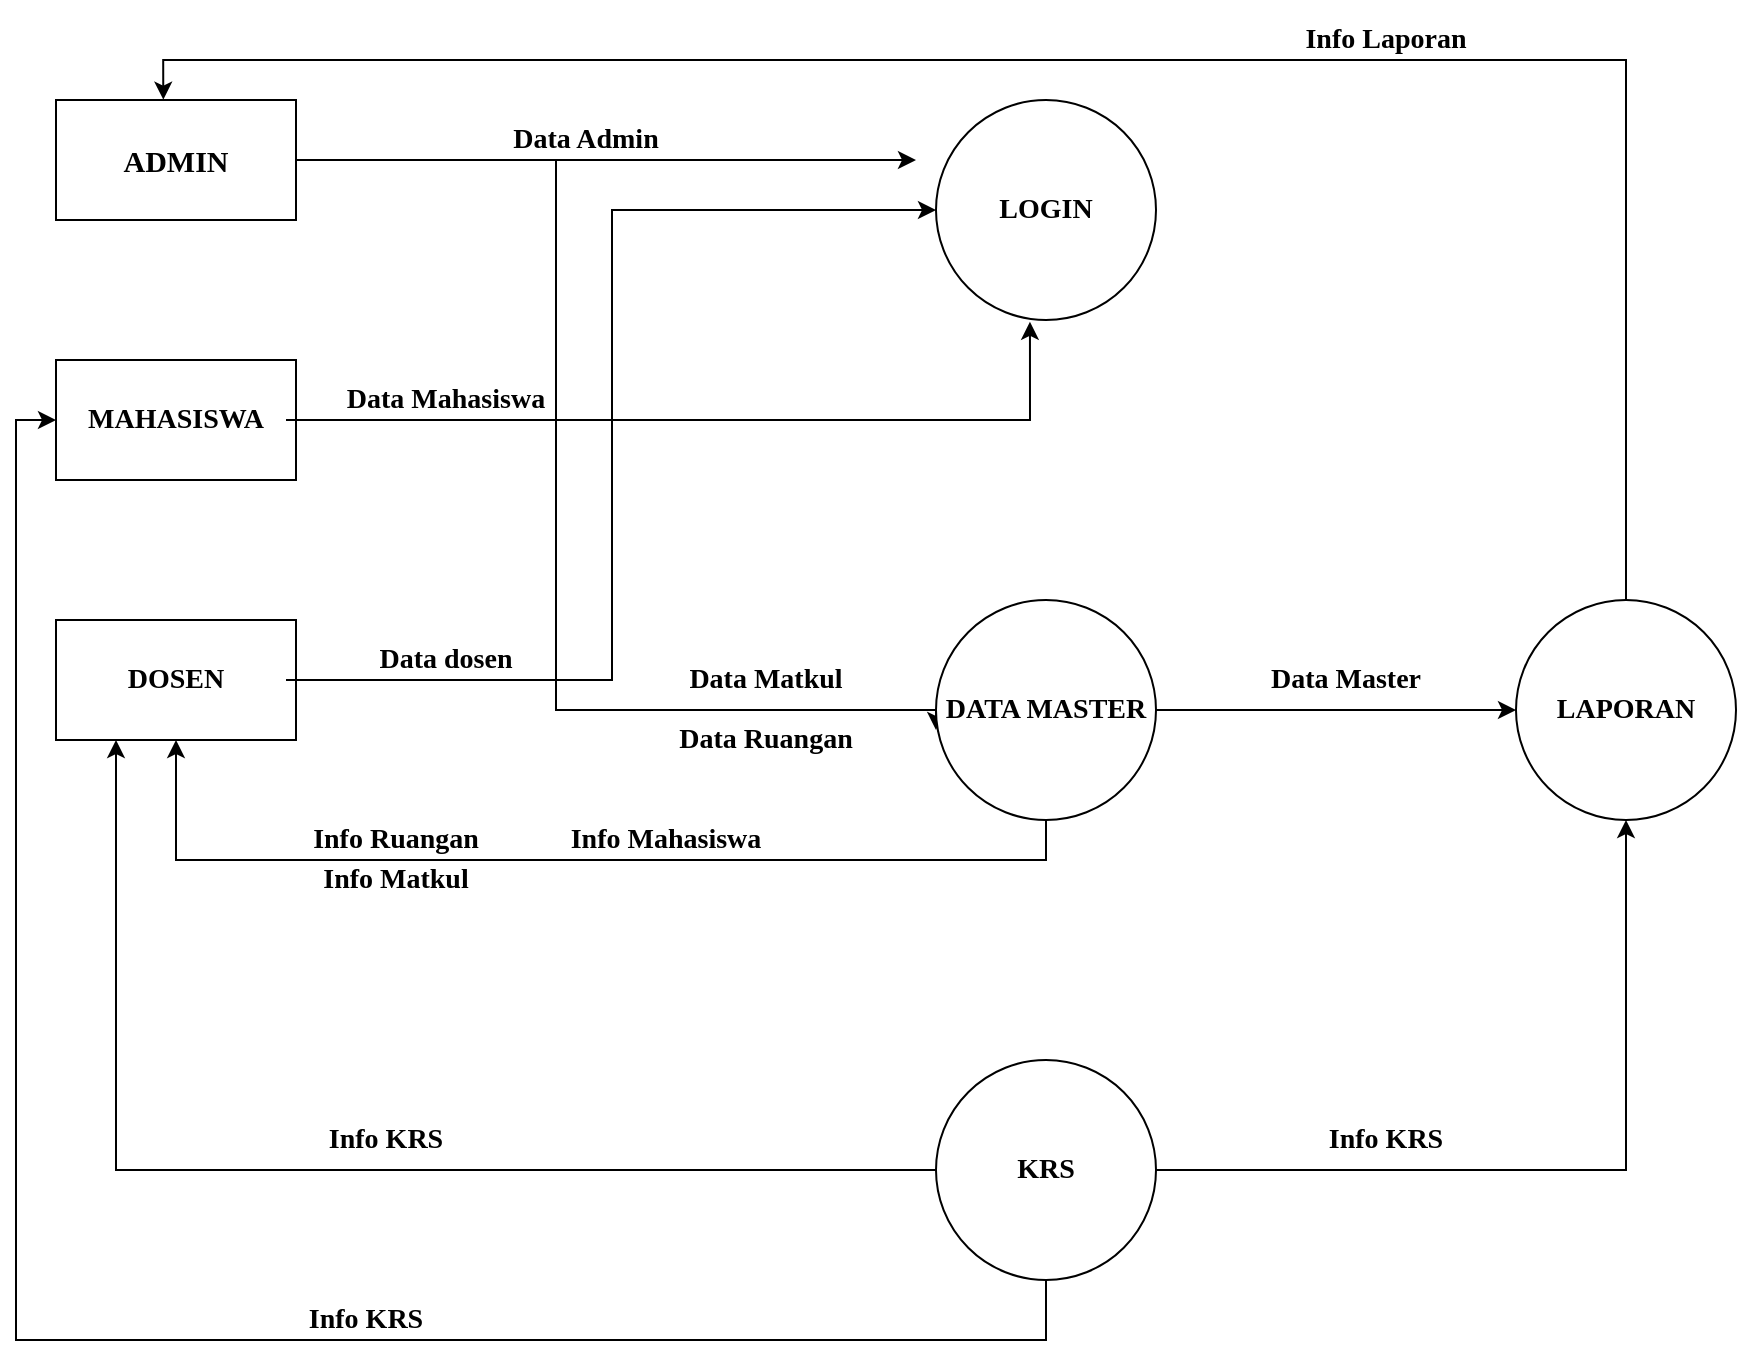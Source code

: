 <mxfile version="14.6.6" type="github">
  <diagram id="Xbjrep-5JKbBmMgt9TJJ" name="Page-1">
    <mxGraphModel dx="1019" dy="555" grid="1" gridSize="10" guides="1" tooltips="1" connect="1" arrows="1" fold="1" page="1" pageScale="1" pageWidth="1169" pageHeight="827" math="0" shadow="0">
      <root>
        <mxCell id="0" />
        <mxCell id="1" parent="0" />
        <mxCell id="1Ecb4Kxpxx0fhSs5LFk1-11" style="edgeStyle=orthogonalEdgeStyle;rounded=0;orthogonalLoop=1;jettySize=auto;html=1;" edge="1" parent="1" source="1Ecb4Kxpxx0fhSs5LFk1-2">
          <mxGeometry relative="1" as="geometry">
            <mxPoint x="510" y="90" as="targetPoint" />
          </mxGeometry>
        </mxCell>
        <mxCell id="1Ecb4Kxpxx0fhSs5LFk1-19" style="edgeStyle=orthogonalEdgeStyle;rounded=0;orthogonalLoop=1;jettySize=auto;html=1;entryX=0;entryY=0.75;entryDx=0;entryDy=0;" edge="1" parent="1" source="1Ecb4Kxpxx0fhSs5LFk1-2" target="1Ecb4Kxpxx0fhSs5LFk1-18">
          <mxGeometry relative="1" as="geometry">
            <Array as="points">
              <mxPoint x="330" y="90" />
              <mxPoint x="330" y="365" />
              <mxPoint x="520" y="365" />
            </Array>
          </mxGeometry>
        </mxCell>
        <mxCell id="1Ecb4Kxpxx0fhSs5LFk1-2" value="&lt;b&gt;&lt;font face=&quot;Times New Roman&quot; style=&quot;font-size: 15px&quot;&gt;ADMIN&lt;/font&gt;&lt;/b&gt;" style="rounded=0;whiteSpace=wrap;html=1;" vertex="1" parent="1">
          <mxGeometry x="80" y="60" width="120" height="60" as="geometry" />
        </mxCell>
        <mxCell id="1Ecb4Kxpxx0fhSs5LFk1-3" value="" style="rounded=0;whiteSpace=wrap;html=1;" vertex="1" parent="1">
          <mxGeometry x="80" y="190" width="120" height="60" as="geometry" />
        </mxCell>
        <mxCell id="1Ecb4Kxpxx0fhSs5LFk1-4" value="" style="rounded=0;whiteSpace=wrap;html=1;" vertex="1" parent="1">
          <mxGeometry x="80" y="320" width="120" height="60" as="geometry" />
        </mxCell>
        <mxCell id="1Ecb4Kxpxx0fhSs5LFk1-12" style="edgeStyle=orthogonalEdgeStyle;rounded=0;orthogonalLoop=1;jettySize=auto;html=1;entryX=0.427;entryY=1.008;entryDx=0;entryDy=0;entryPerimeter=0;" edge="1" parent="1" source="1Ecb4Kxpxx0fhSs5LFk1-6" target="1Ecb4Kxpxx0fhSs5LFk1-8">
          <mxGeometry relative="1" as="geometry" />
        </mxCell>
        <mxCell id="1Ecb4Kxpxx0fhSs5LFk1-6" value="&lt;b&gt;&lt;font face=&quot;Times New Roman&quot; style=&quot;font-size: 14px&quot;&gt;MAHASISWA&lt;/font&gt;&lt;/b&gt;" style="text;html=1;strokeColor=none;fillColor=none;align=center;verticalAlign=middle;whiteSpace=wrap;rounded=0;" vertex="1" parent="1">
          <mxGeometry x="85" y="200" width="110" height="40" as="geometry" />
        </mxCell>
        <mxCell id="1Ecb4Kxpxx0fhSs5LFk1-13" style="edgeStyle=orthogonalEdgeStyle;rounded=0;orthogonalLoop=1;jettySize=auto;html=1;entryX=0;entryY=0.5;entryDx=0;entryDy=0;" edge="1" parent="1" source="1Ecb4Kxpxx0fhSs5LFk1-7" target="1Ecb4Kxpxx0fhSs5LFk1-10">
          <mxGeometry relative="1" as="geometry">
            <Array as="points">
              <mxPoint x="358" y="350" />
              <mxPoint x="358" y="115" />
            </Array>
          </mxGeometry>
        </mxCell>
        <mxCell id="1Ecb4Kxpxx0fhSs5LFk1-7" value="&lt;b&gt;&lt;font face=&quot;Times New Roman&quot; style=&quot;font-size: 14px&quot;&gt;DOSEN&lt;/font&gt;&lt;/b&gt;" style="text;html=1;strokeColor=none;fillColor=none;align=center;verticalAlign=middle;whiteSpace=wrap;rounded=0;" vertex="1" parent="1">
          <mxGeometry x="85" y="330" width="110" height="40" as="geometry" />
        </mxCell>
        <mxCell id="1Ecb4Kxpxx0fhSs5LFk1-8" value="" style="ellipse;whiteSpace=wrap;html=1;aspect=fixed;" vertex="1" parent="1">
          <mxGeometry x="520" y="60" width="110" height="110" as="geometry" />
        </mxCell>
        <mxCell id="1Ecb4Kxpxx0fhSs5LFk1-10" value="&lt;b&gt;&lt;font face=&quot;Times New Roman&quot; style=&quot;font-size: 14px&quot;&gt;LOGIN&lt;/font&gt;&lt;/b&gt;" style="text;html=1;strokeColor=none;fillColor=none;align=center;verticalAlign=middle;whiteSpace=wrap;rounded=0;" vertex="1" parent="1">
          <mxGeometry x="520" y="95" width="110" height="40" as="geometry" />
        </mxCell>
        <mxCell id="1Ecb4Kxpxx0fhSs5LFk1-14" value="&lt;font face=&quot;Times New Roman&quot;&gt;&lt;span style=&quot;font-size: 14px&quot;&gt;&lt;b&gt;Data Admin&lt;/b&gt;&lt;/span&gt;&lt;/font&gt;" style="text;html=1;strokeColor=none;fillColor=none;align=center;verticalAlign=middle;whiteSpace=wrap;rounded=0;" vertex="1" parent="1">
          <mxGeometry x="290" y="60" width="110" height="40" as="geometry" />
        </mxCell>
        <mxCell id="1Ecb4Kxpxx0fhSs5LFk1-15" value="&lt;font face=&quot;Times New Roman&quot;&gt;&lt;span style=&quot;font-size: 14px&quot;&gt;&lt;b&gt;Data dosen&lt;/b&gt;&lt;/span&gt;&lt;/font&gt;" style="text;html=1;strokeColor=none;fillColor=none;align=center;verticalAlign=middle;whiteSpace=wrap;rounded=0;" vertex="1" parent="1">
          <mxGeometry x="220" y="320" width="110" height="40" as="geometry" />
        </mxCell>
        <mxCell id="1Ecb4Kxpxx0fhSs5LFk1-16" value="&lt;font face=&quot;Times New Roman&quot;&gt;&lt;span style=&quot;font-size: 14px&quot;&gt;&lt;b&gt;Data Mahasiswa&lt;/b&gt;&lt;/span&gt;&lt;/font&gt;" style="text;html=1;strokeColor=none;fillColor=none;align=center;verticalAlign=middle;whiteSpace=wrap;rounded=0;" vertex="1" parent="1">
          <mxGeometry x="220" y="190" width="110" height="40" as="geometry" />
        </mxCell>
        <mxCell id="1Ecb4Kxpxx0fhSs5LFk1-23" style="edgeStyle=orthogonalEdgeStyle;rounded=0;orthogonalLoop=1;jettySize=auto;html=1;entryX=0.5;entryY=1;entryDx=0;entryDy=0;" edge="1" parent="1" source="1Ecb4Kxpxx0fhSs5LFk1-17" target="1Ecb4Kxpxx0fhSs5LFk1-4">
          <mxGeometry relative="1" as="geometry">
            <Array as="points">
              <mxPoint x="575" y="440" />
              <mxPoint x="140" y="440" />
            </Array>
          </mxGeometry>
        </mxCell>
        <mxCell id="1Ecb4Kxpxx0fhSs5LFk1-17" value="" style="ellipse;whiteSpace=wrap;html=1;aspect=fixed;" vertex="1" parent="1">
          <mxGeometry x="520" y="310" width="110" height="110" as="geometry" />
        </mxCell>
        <mxCell id="1Ecb4Kxpxx0fhSs5LFk1-36" style="edgeStyle=orthogonalEdgeStyle;rounded=0;orthogonalLoop=1;jettySize=auto;html=1;entryX=0;entryY=0.5;entryDx=0;entryDy=0;" edge="1" parent="1" source="1Ecb4Kxpxx0fhSs5LFk1-18" target="1Ecb4Kxpxx0fhSs5LFk1-35">
          <mxGeometry relative="1" as="geometry" />
        </mxCell>
        <mxCell id="1Ecb4Kxpxx0fhSs5LFk1-18" value="&lt;b&gt;&lt;font face=&quot;Times New Roman&quot; style=&quot;font-size: 14px&quot;&gt;DATA MASTER&lt;/font&gt;&lt;/b&gt;" style="text;html=1;strokeColor=none;fillColor=none;align=center;verticalAlign=middle;whiteSpace=wrap;rounded=0;" vertex="1" parent="1">
          <mxGeometry x="520" y="345" width="110" height="40" as="geometry" />
        </mxCell>
        <mxCell id="1Ecb4Kxpxx0fhSs5LFk1-20" value="&lt;font face=&quot;Times New Roman&quot;&gt;&lt;span style=&quot;font-size: 14px&quot;&gt;&lt;b&gt;Data Matkul&lt;/b&gt;&lt;/span&gt;&lt;/font&gt;" style="text;html=1;strokeColor=none;fillColor=none;align=center;verticalAlign=middle;whiteSpace=wrap;rounded=0;" vertex="1" parent="1">
          <mxGeometry x="380" y="330" width="110" height="40" as="geometry" />
        </mxCell>
        <mxCell id="1Ecb4Kxpxx0fhSs5LFk1-21" value="&lt;font face=&quot;Times New Roman&quot;&gt;&lt;span style=&quot;font-size: 14px&quot;&gt;&lt;b&gt;Data Ruangan&lt;/b&gt;&lt;/span&gt;&lt;/font&gt;" style="text;html=1;strokeColor=none;fillColor=none;align=center;verticalAlign=middle;whiteSpace=wrap;rounded=0;" vertex="1" parent="1">
          <mxGeometry x="380" y="360" width="110" height="40" as="geometry" />
        </mxCell>
        <mxCell id="1Ecb4Kxpxx0fhSs5LFk1-24" value="&lt;font face=&quot;Times New Roman&quot;&gt;&lt;span style=&quot;font-size: 14px&quot;&gt;&lt;b&gt;Info Ruangan&lt;/b&gt;&lt;/span&gt;&lt;/font&gt;" style="text;html=1;strokeColor=none;fillColor=none;align=center;verticalAlign=middle;whiteSpace=wrap;rounded=0;" vertex="1" parent="1">
          <mxGeometry x="195" y="410" width="110" height="40" as="geometry" />
        </mxCell>
        <mxCell id="1Ecb4Kxpxx0fhSs5LFk1-25" value="&lt;font face=&quot;Times New Roman&quot;&gt;&lt;span style=&quot;font-size: 14px&quot;&gt;&lt;b&gt;Info Matkul&lt;/b&gt;&lt;/span&gt;&lt;/font&gt;" style="text;html=1;strokeColor=none;fillColor=none;align=center;verticalAlign=middle;whiteSpace=wrap;rounded=0;" vertex="1" parent="1">
          <mxGeometry x="195" y="430" width="110" height="40" as="geometry" />
        </mxCell>
        <mxCell id="1Ecb4Kxpxx0fhSs5LFk1-26" value="&lt;font face=&quot;Times New Roman&quot;&gt;&lt;span style=&quot;font-size: 14px&quot;&gt;&lt;b&gt;Info Mahasiswa&lt;/b&gt;&lt;/span&gt;&lt;/font&gt;" style="text;html=1;strokeColor=none;fillColor=none;align=center;verticalAlign=middle;whiteSpace=wrap;rounded=0;" vertex="1" parent="1">
          <mxGeometry x="330" y="410" width="110" height="40" as="geometry" />
        </mxCell>
        <mxCell id="1Ecb4Kxpxx0fhSs5LFk1-31" style="edgeStyle=orthogonalEdgeStyle;rounded=0;orthogonalLoop=1;jettySize=auto;html=1;entryX=0;entryY=0.5;entryDx=0;entryDy=0;" edge="1" parent="1" source="1Ecb4Kxpxx0fhSs5LFk1-28" target="1Ecb4Kxpxx0fhSs5LFk1-3">
          <mxGeometry relative="1" as="geometry">
            <Array as="points">
              <mxPoint x="575" y="680" />
              <mxPoint x="60" y="680" />
              <mxPoint x="60" y="220" />
            </Array>
          </mxGeometry>
        </mxCell>
        <mxCell id="1Ecb4Kxpxx0fhSs5LFk1-28" value="" style="ellipse;whiteSpace=wrap;html=1;aspect=fixed;" vertex="1" parent="1">
          <mxGeometry x="520" y="540" width="110" height="110" as="geometry" />
        </mxCell>
        <mxCell id="1Ecb4Kxpxx0fhSs5LFk1-30" style="edgeStyle=orthogonalEdgeStyle;rounded=0;orthogonalLoop=1;jettySize=auto;html=1;entryX=0.25;entryY=1;entryDx=0;entryDy=0;" edge="1" parent="1" source="1Ecb4Kxpxx0fhSs5LFk1-29" target="1Ecb4Kxpxx0fhSs5LFk1-4">
          <mxGeometry relative="1" as="geometry" />
        </mxCell>
        <mxCell id="1Ecb4Kxpxx0fhSs5LFk1-37" style="edgeStyle=orthogonalEdgeStyle;rounded=0;orthogonalLoop=1;jettySize=auto;html=1;entryX=0.5;entryY=1;entryDx=0;entryDy=0;" edge="1" parent="1" source="1Ecb4Kxpxx0fhSs5LFk1-29" target="1Ecb4Kxpxx0fhSs5LFk1-34">
          <mxGeometry relative="1" as="geometry" />
        </mxCell>
        <mxCell id="1Ecb4Kxpxx0fhSs5LFk1-29" value="&lt;b&gt;&lt;font face=&quot;Times New Roman&quot; style=&quot;font-size: 14px&quot;&gt;KRS&lt;/font&gt;&lt;/b&gt;" style="text;html=1;strokeColor=none;fillColor=none;align=center;verticalAlign=middle;whiteSpace=wrap;rounded=0;" vertex="1" parent="1">
          <mxGeometry x="520" y="575" width="110" height="40" as="geometry" />
        </mxCell>
        <mxCell id="1Ecb4Kxpxx0fhSs5LFk1-32" value="&lt;font face=&quot;Times New Roman&quot;&gt;&lt;span style=&quot;font-size: 14px&quot;&gt;&lt;b&gt;Info KRS&lt;/b&gt;&lt;/span&gt;&lt;/font&gt;" style="text;html=1;strokeColor=none;fillColor=none;align=center;verticalAlign=middle;whiteSpace=wrap;rounded=0;" vertex="1" parent="1">
          <mxGeometry x="190" y="560" width="110" height="40" as="geometry" />
        </mxCell>
        <mxCell id="1Ecb4Kxpxx0fhSs5LFk1-33" value="&lt;font face=&quot;Times New Roman&quot;&gt;&lt;span style=&quot;font-size: 14px&quot;&gt;&lt;b&gt;Info KRS&lt;/b&gt;&lt;/span&gt;&lt;/font&gt;" style="text;html=1;strokeColor=none;fillColor=none;align=center;verticalAlign=middle;whiteSpace=wrap;rounded=0;" vertex="1" parent="1">
          <mxGeometry x="180" y="650" width="110" height="40" as="geometry" />
        </mxCell>
        <mxCell id="1Ecb4Kxpxx0fhSs5LFk1-38" style="edgeStyle=orthogonalEdgeStyle;rounded=0;orthogonalLoop=1;jettySize=auto;html=1;entryX=0.447;entryY=-0.003;entryDx=0;entryDy=0;entryPerimeter=0;" edge="1" parent="1" source="1Ecb4Kxpxx0fhSs5LFk1-34" target="1Ecb4Kxpxx0fhSs5LFk1-2">
          <mxGeometry relative="1" as="geometry">
            <Array as="points">
              <mxPoint x="865" y="40" />
              <mxPoint x="134" y="40" />
            </Array>
          </mxGeometry>
        </mxCell>
        <mxCell id="1Ecb4Kxpxx0fhSs5LFk1-34" value="" style="ellipse;whiteSpace=wrap;html=1;aspect=fixed;" vertex="1" parent="1">
          <mxGeometry x="810" y="310" width="110" height="110" as="geometry" />
        </mxCell>
        <mxCell id="1Ecb4Kxpxx0fhSs5LFk1-35" value="&lt;font face=&quot;Times New Roman&quot;&gt;&lt;span style=&quot;font-size: 14px&quot;&gt;&lt;b&gt;LAPORAN&lt;/b&gt;&lt;/span&gt;&lt;/font&gt;" style="text;html=1;strokeColor=none;fillColor=none;align=center;verticalAlign=middle;whiteSpace=wrap;rounded=0;" vertex="1" parent="1">
          <mxGeometry x="810" y="345" width="110" height="40" as="geometry" />
        </mxCell>
        <mxCell id="1Ecb4Kxpxx0fhSs5LFk1-39" value="&lt;font face=&quot;Times New Roman&quot;&gt;&lt;span style=&quot;font-size: 14px&quot;&gt;&lt;b&gt;Data Master&lt;/b&gt;&lt;/span&gt;&lt;/font&gt;" style="text;html=1;strokeColor=none;fillColor=none;align=center;verticalAlign=middle;whiteSpace=wrap;rounded=0;" vertex="1" parent="1">
          <mxGeometry x="670" y="330" width="110" height="40" as="geometry" />
        </mxCell>
        <mxCell id="1Ecb4Kxpxx0fhSs5LFk1-40" value="&lt;font face=&quot;Times New Roman&quot;&gt;&lt;span style=&quot;font-size: 14px&quot;&gt;&lt;b&gt;Info KRS&lt;/b&gt;&lt;/span&gt;&lt;/font&gt;" style="text;html=1;strokeColor=none;fillColor=none;align=center;verticalAlign=middle;whiteSpace=wrap;rounded=0;" vertex="1" parent="1">
          <mxGeometry x="690" y="560" width="110" height="40" as="geometry" />
        </mxCell>
        <mxCell id="1Ecb4Kxpxx0fhSs5LFk1-41" value="&lt;font face=&quot;Times New Roman&quot;&gt;&lt;span style=&quot;font-size: 14px&quot;&gt;&lt;b&gt;Info Laporan&lt;/b&gt;&lt;/span&gt;&lt;/font&gt;" style="text;html=1;strokeColor=none;fillColor=none;align=center;verticalAlign=middle;whiteSpace=wrap;rounded=0;" vertex="1" parent="1">
          <mxGeometry x="690" y="10" width="110" height="40" as="geometry" />
        </mxCell>
      </root>
    </mxGraphModel>
  </diagram>
</mxfile>
